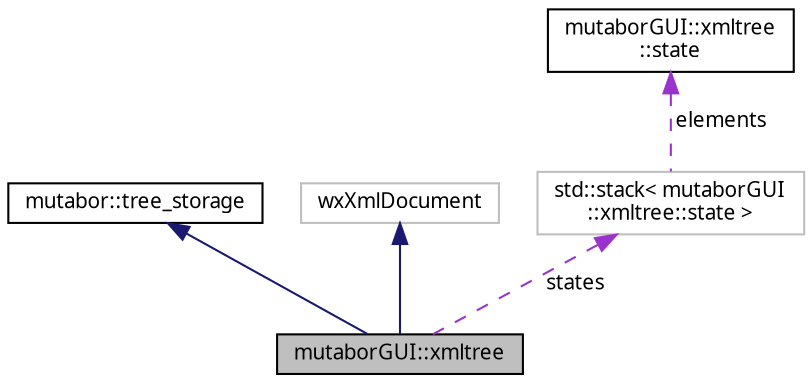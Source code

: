 digraph "mutaborGUI::xmltree"
{
  edge [fontname="Sans",fontsize="10",labelfontname="Sans",labelfontsize="10"];
  node [fontname="Sans",fontsize="10",shape=record];
  Node3 [label="mutaborGUI::xmltree",height=0.2,width=0.4,color="black", fillcolor="grey75", style="filled", fontcolor="black"];
  Node4 -> Node3 [dir="back",color="midnightblue",fontsize="10",style="solid",fontname="Sans"];
  Node4 [label="mutabor::tree_storage",height=0.2,width=0.4,color="black", fillcolor="white", style="filled",URL="$da/de5/classmutabor_1_1tree__storage.html",tooltip="Class tree_storage proviedes an interface for classes providing tree based storage. "];
  Node5 -> Node3 [dir="back",color="midnightblue",fontsize="10",style="solid",fontname="Sans"];
  Node5 [label="wxXmlDocument",height=0.2,width=0.4,color="grey75", fillcolor="white", style="filled"];
  Node6 -> Node3 [dir="back",color="darkorchid3",fontsize="10",style="dashed",label=" states" ,fontname="Sans"];
  Node6 [label="std::stack\< mutaborGUI\l::xmltree::state \>",height=0.2,width=0.4,color="grey75", fillcolor="white", style="filled"];
  Node7 -> Node6 [dir="back",color="darkorchid3",fontsize="10",style="dashed",label=" elements" ,fontname="Sans"];
  Node7 [label="mutaborGUI::xmltree\l::state",height=0.2,width=0.4,color="black", fillcolor="white", style="filled",URL="$d6/d06/structmutaborGUI_1_1xmltree_1_1state.html",tooltip="structure describing the current state "];
}
